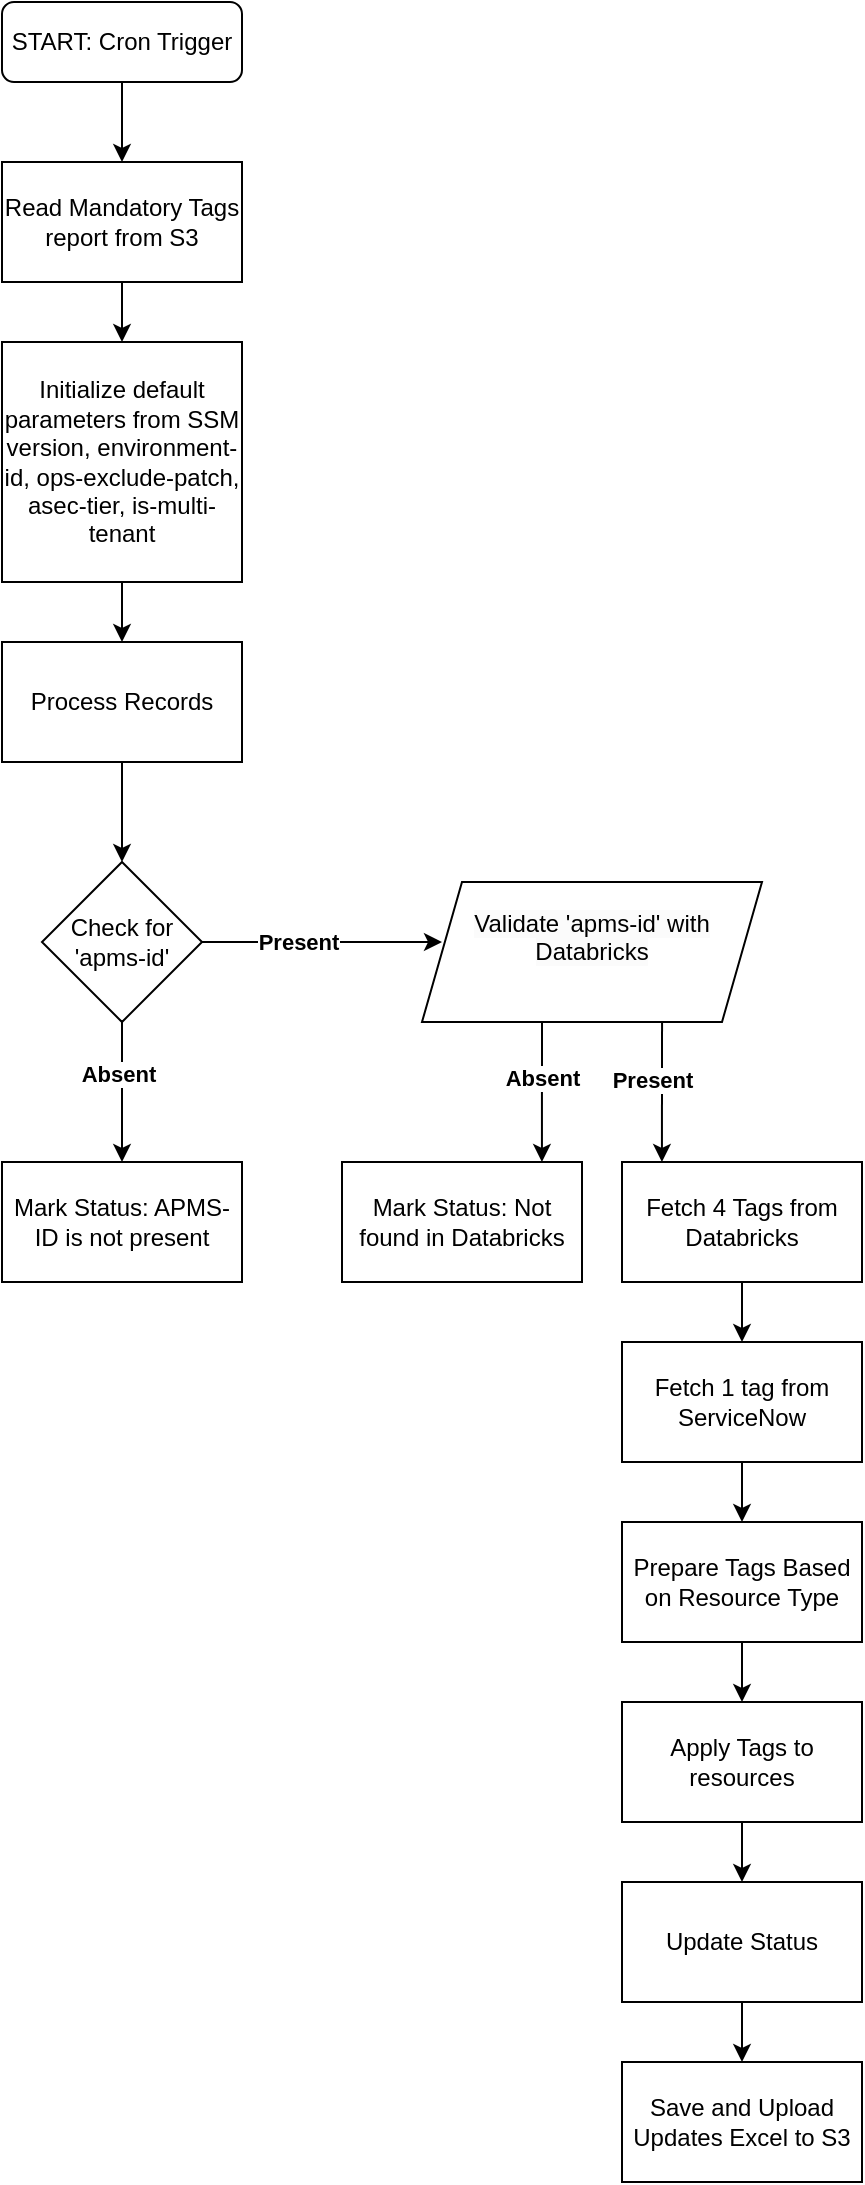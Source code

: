 <mxfile version="22.1.3" type="github">
  <diagram id="C5RBs43oDa-KdzZeNtuy" name="Page-1">
    <mxGraphModel dx="624" dy="360" grid="1" gridSize="10" guides="1" tooltips="1" connect="1" arrows="1" fold="1" page="1" pageScale="1" pageWidth="827" pageHeight="1169" math="0" shadow="0">
      <root>
        <mxCell id="WIyWlLk6GJQsqaUBKTNV-0" />
        <mxCell id="WIyWlLk6GJQsqaUBKTNV-1" parent="WIyWlLk6GJQsqaUBKTNV-0" />
        <mxCell id="WIyWlLk6GJQsqaUBKTNV-3" value="START: Cron Trigger" style="rounded=1;whiteSpace=wrap;html=1;fontSize=12;glass=0;strokeWidth=1;shadow=0;" parent="WIyWlLk6GJQsqaUBKTNV-1" vertex="1">
          <mxGeometry x="160" y="30" width="120" height="40" as="geometry" />
        </mxCell>
        <mxCell id="vS0Cv95S3XLEK29BiT8i-2" value="" style="endArrow=classic;html=1;rounded=0;exitX=0.5;exitY=1;exitDx=0;exitDy=0;entryX=0.5;entryY=0;entryDx=0;entryDy=0;" edge="1" parent="WIyWlLk6GJQsqaUBKTNV-1" source="vS0Cv95S3XLEK29BiT8i-0" target="vS0Cv95S3XLEK29BiT8i-5">
          <mxGeometry width="50" height="50" relative="1" as="geometry">
            <mxPoint x="220" y="130" as="sourcePoint" />
            <mxPoint x="220" y="180" as="targetPoint" />
          </mxGeometry>
        </mxCell>
        <mxCell id="vS0Cv95S3XLEK29BiT8i-52" value="" style="edgeStyle=orthogonalEdgeStyle;rounded=0;orthogonalLoop=1;jettySize=auto;html=1;" edge="1" parent="WIyWlLk6GJQsqaUBKTNV-1" source="vS0Cv95S3XLEK29BiT8i-5" target="vS0Cv95S3XLEK29BiT8i-9">
          <mxGeometry relative="1" as="geometry" />
        </mxCell>
        <mxCell id="vS0Cv95S3XLEK29BiT8i-5" value="Initialize default parameters from SSM&lt;br&gt;version, environment-id, ops-exclude-patch, asec-tier, is-multi-tenant" style="rounded=0;whiteSpace=wrap;html=1;" vertex="1" parent="WIyWlLk6GJQsqaUBKTNV-1">
          <mxGeometry x="160" y="200" width="120" height="120" as="geometry" />
        </mxCell>
        <mxCell id="vS0Cv95S3XLEK29BiT8i-6" value="" style="endArrow=classic;html=1;rounded=0;exitX=0.5;exitY=1;exitDx=0;exitDy=0;" edge="1" parent="WIyWlLk6GJQsqaUBKTNV-1" source="WIyWlLk6GJQsqaUBKTNV-3" target="vS0Cv95S3XLEK29BiT8i-0">
          <mxGeometry width="50" height="50" relative="1" as="geometry">
            <mxPoint x="220" y="120" as="sourcePoint" />
            <mxPoint x="220" y="180" as="targetPoint" />
          </mxGeometry>
        </mxCell>
        <mxCell id="vS0Cv95S3XLEK29BiT8i-0" value="Read Mandatory Tags report from S3" style="rounded=0;whiteSpace=wrap;html=1;" vertex="1" parent="WIyWlLk6GJQsqaUBKTNV-1">
          <mxGeometry x="160" y="110" width="120" height="60" as="geometry" />
        </mxCell>
        <mxCell id="vS0Cv95S3XLEK29BiT8i-9" value="Process Records" style="rounded=0;whiteSpace=wrap;html=1;" vertex="1" parent="WIyWlLk6GJQsqaUBKTNV-1">
          <mxGeometry x="160" y="350" width="120" height="60" as="geometry" />
        </mxCell>
        <mxCell id="vS0Cv95S3XLEK29BiT8i-50" value="" style="edgeStyle=orthogonalEdgeStyle;rounded=0;orthogonalLoop=1;jettySize=auto;html=1;" edge="1" parent="WIyWlLk6GJQsqaUBKTNV-1" source="vS0Cv95S3XLEK29BiT8i-11" target="vS0Cv95S3XLEK29BiT8i-49">
          <mxGeometry relative="1" as="geometry" />
        </mxCell>
        <mxCell id="vS0Cv95S3XLEK29BiT8i-51" value="&lt;b&gt;Absent&lt;/b&gt;" style="edgeLabel;html=1;align=center;verticalAlign=middle;resizable=0;points=[];" vertex="1" connectable="0" parent="vS0Cv95S3XLEK29BiT8i-50">
          <mxGeometry x="-0.253" y="-2" relative="1" as="geometry">
            <mxPoint as="offset" />
          </mxGeometry>
        </mxCell>
        <mxCell id="vS0Cv95S3XLEK29BiT8i-11" value="Check for &#39;apms-id&#39;" style="rhombus;whiteSpace=wrap;html=1;" vertex="1" parent="WIyWlLk6GJQsqaUBKTNV-1">
          <mxGeometry x="180" y="460" width="80" height="80" as="geometry" />
        </mxCell>
        <mxCell id="vS0Cv95S3XLEK29BiT8i-12" value="" style="endArrow=classic;html=1;rounded=0;exitX=0.5;exitY=1;exitDx=0;exitDy=0;" edge="1" parent="WIyWlLk6GJQsqaUBKTNV-1" source="vS0Cv95S3XLEK29BiT8i-9">
          <mxGeometry width="50" height="50" relative="1" as="geometry">
            <mxPoint x="230" y="230" as="sourcePoint" />
            <mxPoint x="220" y="460.0" as="targetPoint" />
          </mxGeometry>
        </mxCell>
        <mxCell id="vS0Cv95S3XLEK29BiT8i-17" value="" style="endArrow=classic;html=1;rounded=0;exitX=1;exitY=0.5;exitDx=0;exitDy=0;entryX=0;entryY=0.5;entryDx=0;entryDy=0;" edge="1" parent="WIyWlLk6GJQsqaUBKTNV-1" source="vS0Cv95S3XLEK29BiT8i-11">
          <mxGeometry width="50" height="50" relative="1" as="geometry">
            <mxPoint x="230" y="420" as="sourcePoint" />
            <mxPoint x="380" y="500.0" as="targetPoint" />
          </mxGeometry>
        </mxCell>
        <mxCell id="vS0Cv95S3XLEK29BiT8i-20" value="&lt;b&gt;Present&lt;/b&gt;" style="edgeLabel;html=1;align=center;verticalAlign=middle;resizable=0;points=[];" vertex="1" connectable="0" parent="vS0Cv95S3XLEK29BiT8i-17">
          <mxGeometry x="-0.197" relative="1" as="geometry">
            <mxPoint as="offset" />
          </mxGeometry>
        </mxCell>
        <mxCell id="vS0Cv95S3XLEK29BiT8i-21" value="&#xa;&lt;span style=&quot;color: rgb(0, 0, 0); font-family: Helvetica; font-size: 12px; font-style: normal; font-variant-ligatures: normal; font-variant-caps: normal; font-weight: 400; letter-spacing: normal; orphans: 2; text-align: center; text-indent: 0px; text-transform: none; widows: 2; word-spacing: 0px; -webkit-text-stroke-width: 0px; background-color: rgb(251, 251, 251); text-decoration-thickness: initial; text-decoration-style: initial; text-decoration-color: initial; float: none; display: inline !important;&quot;&gt;Validate &#39;apms-id&#39; with Databricks&lt;/span&gt;&#xa;&#xa;" style="shape=parallelogram;perimeter=parallelogramPerimeter;whiteSpace=wrap;html=1;fixedSize=1;" vertex="1" parent="WIyWlLk6GJQsqaUBKTNV-1">
          <mxGeometry x="370" y="470" width="170" height="70" as="geometry" />
        </mxCell>
        <mxCell id="vS0Cv95S3XLEK29BiT8i-26" value="" style="endArrow=classic;html=1;rounded=0;entryX=0.833;entryY=0;entryDx=0;entryDy=0;entryPerimeter=0;exitX=0.706;exitY=1;exitDx=0;exitDy=0;exitPerimeter=0;" edge="1" parent="WIyWlLk6GJQsqaUBKTNV-1" source="vS0Cv95S3XLEK29BiT8i-21">
          <mxGeometry width="50" height="50" relative="1" as="geometry">
            <mxPoint x="490" y="550" as="sourcePoint" />
            <mxPoint x="489.96" y="610.0" as="targetPoint" />
          </mxGeometry>
        </mxCell>
        <mxCell id="vS0Cv95S3XLEK29BiT8i-38" value="" style="edgeStyle=orthogonalEdgeStyle;rounded=0;orthogonalLoop=1;jettySize=auto;html=1;" edge="1" parent="WIyWlLk6GJQsqaUBKTNV-1" source="vS0Cv95S3XLEK29BiT8i-28" target="vS0Cv95S3XLEK29BiT8i-37">
          <mxGeometry relative="1" as="geometry" />
        </mxCell>
        <mxCell id="vS0Cv95S3XLEK29BiT8i-28" value="Fetch 4 Tags from Databricks" style="rounded=0;whiteSpace=wrap;html=1;" vertex="1" parent="WIyWlLk6GJQsqaUBKTNV-1">
          <mxGeometry x="470" y="610" width="120" height="60" as="geometry" />
        </mxCell>
        <mxCell id="vS0Cv95S3XLEK29BiT8i-29" value="Mark Status: Not found in Databricks" style="rounded=0;whiteSpace=wrap;html=1;" vertex="1" parent="WIyWlLk6GJQsqaUBKTNV-1">
          <mxGeometry x="330" y="610" width="120" height="60" as="geometry" />
        </mxCell>
        <mxCell id="vS0Cv95S3XLEK29BiT8i-33" value="" style="endArrow=classic;html=1;rounded=0;entryX=0.833;entryY=0;entryDx=0;entryDy=0;entryPerimeter=0;exitX=0.706;exitY=1;exitDx=0;exitDy=0;exitPerimeter=0;" edge="1" parent="WIyWlLk6GJQsqaUBKTNV-1">
          <mxGeometry width="50" height="50" relative="1" as="geometry">
            <mxPoint x="430" y="540" as="sourcePoint" />
            <mxPoint x="429.96" y="610.0" as="targetPoint" />
          </mxGeometry>
        </mxCell>
        <mxCell id="vS0Cv95S3XLEK29BiT8i-34" value="&lt;b&gt;Absent&lt;/b&gt;" style="edgeLabel;html=1;align=center;verticalAlign=middle;resizable=0;points=[];" vertex="1" connectable="0" parent="vS0Cv95S3XLEK29BiT8i-33">
          <mxGeometry x="-0.197" relative="1" as="geometry">
            <mxPoint as="offset" />
          </mxGeometry>
        </mxCell>
        <mxCell id="vS0Cv95S3XLEK29BiT8i-35" value="&lt;b&gt;Present&lt;/b&gt;" style="edgeLabel;html=1;align=center;verticalAlign=middle;resizable=0;points=[];" vertex="1" connectable="0" parent="WIyWlLk6GJQsqaUBKTNV-1">
          <mxGeometry x="489.996" y="570.002" as="geometry">
            <mxPoint x="-5" y="-1" as="offset" />
          </mxGeometry>
        </mxCell>
        <mxCell id="vS0Cv95S3XLEK29BiT8i-40" value="" style="edgeStyle=orthogonalEdgeStyle;rounded=0;orthogonalLoop=1;jettySize=auto;html=1;" edge="1" parent="WIyWlLk6GJQsqaUBKTNV-1" source="vS0Cv95S3XLEK29BiT8i-37" target="vS0Cv95S3XLEK29BiT8i-39">
          <mxGeometry relative="1" as="geometry" />
        </mxCell>
        <mxCell id="vS0Cv95S3XLEK29BiT8i-37" value="Fetch 1 tag from ServiceNow" style="rounded=0;whiteSpace=wrap;html=1;" vertex="1" parent="WIyWlLk6GJQsqaUBKTNV-1">
          <mxGeometry x="470" y="700" width="120" height="60" as="geometry" />
        </mxCell>
        <mxCell id="vS0Cv95S3XLEK29BiT8i-44" value="" style="edgeStyle=orthogonalEdgeStyle;rounded=0;orthogonalLoop=1;jettySize=auto;html=1;" edge="1" parent="WIyWlLk6GJQsqaUBKTNV-1" source="vS0Cv95S3XLEK29BiT8i-39" target="vS0Cv95S3XLEK29BiT8i-41">
          <mxGeometry relative="1" as="geometry" />
        </mxCell>
        <mxCell id="vS0Cv95S3XLEK29BiT8i-39" value="Prepare Tags Based on Resource Type" style="rounded=0;whiteSpace=wrap;html=1;" vertex="1" parent="WIyWlLk6GJQsqaUBKTNV-1">
          <mxGeometry x="470" y="790" width="120" height="60" as="geometry" />
        </mxCell>
        <mxCell id="vS0Cv95S3XLEK29BiT8i-45" value="" style="edgeStyle=orthogonalEdgeStyle;rounded=0;orthogonalLoop=1;jettySize=auto;html=1;" edge="1" parent="WIyWlLk6GJQsqaUBKTNV-1" source="vS0Cv95S3XLEK29BiT8i-41" target="vS0Cv95S3XLEK29BiT8i-42">
          <mxGeometry relative="1" as="geometry" />
        </mxCell>
        <mxCell id="vS0Cv95S3XLEK29BiT8i-41" value="Apply Tags to resources" style="rounded=0;whiteSpace=wrap;html=1;" vertex="1" parent="WIyWlLk6GJQsqaUBKTNV-1">
          <mxGeometry x="470" y="880" width="120" height="60" as="geometry" />
        </mxCell>
        <mxCell id="vS0Cv95S3XLEK29BiT8i-47" value="" style="edgeStyle=orthogonalEdgeStyle;rounded=0;orthogonalLoop=1;jettySize=auto;html=1;" edge="1" parent="WIyWlLk6GJQsqaUBKTNV-1" source="vS0Cv95S3XLEK29BiT8i-42" target="vS0Cv95S3XLEK29BiT8i-43">
          <mxGeometry relative="1" as="geometry" />
        </mxCell>
        <mxCell id="vS0Cv95S3XLEK29BiT8i-42" value="Update Status" style="rounded=0;whiteSpace=wrap;html=1;" vertex="1" parent="WIyWlLk6GJQsqaUBKTNV-1">
          <mxGeometry x="470" y="970" width="120" height="60" as="geometry" />
        </mxCell>
        <mxCell id="vS0Cv95S3XLEK29BiT8i-43" value="Save and Upload Updates Excel to S3" style="rounded=0;whiteSpace=wrap;html=1;" vertex="1" parent="WIyWlLk6GJQsqaUBKTNV-1">
          <mxGeometry x="470" y="1060" width="120" height="60" as="geometry" />
        </mxCell>
        <mxCell id="vS0Cv95S3XLEK29BiT8i-49" value="Mark Status: APMS-ID is not present" style="rounded=0;whiteSpace=wrap;html=1;" vertex="1" parent="WIyWlLk6GJQsqaUBKTNV-1">
          <mxGeometry x="160" y="610" width="120" height="60" as="geometry" />
        </mxCell>
      </root>
    </mxGraphModel>
  </diagram>
</mxfile>
